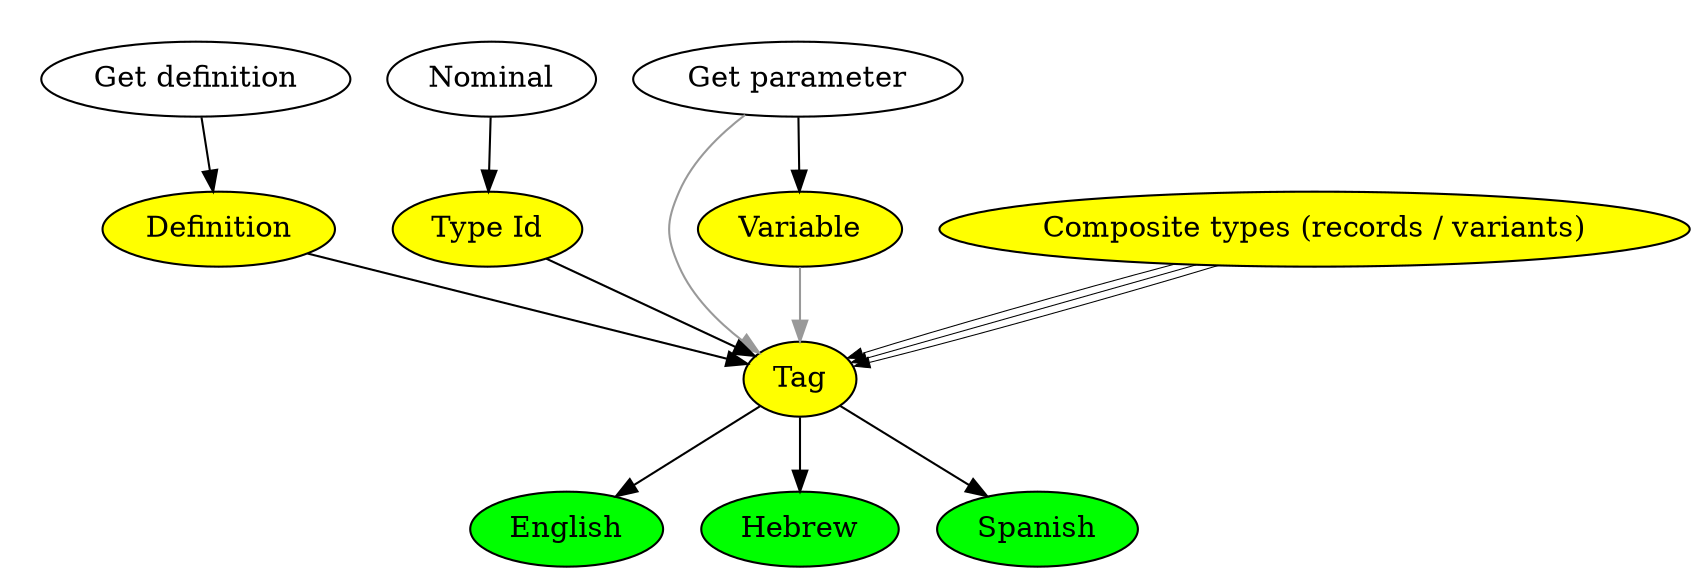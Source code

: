 digraph {
    subgraph cluster_getters {
        style="invis";
        GetDef;
        Nominal;
        GetParam;
    }
    GetDef                   [label="Get definition"];
    GetParam                 [label="Get parameter"];
    Nominal                  [label="Nominal"];
    Tag, Def, Var, Composites, TId [style=filled, fillcolor=yellow];
    TId                      [label="Type Id"];
    Def                      [label="Definition"];
    Var                      [label="Variable"];
    Composites               [label="Composite types (records / variants)"];
    English, Hebrew, Spanish [style=filled, fillcolor=green];
    Tag -> English, Spanish, Hebrew;
    Def, TId -> Tag;
    Composites -> Tag [penwidth=0.5, arrowsize=0.75];
    Composites -> Tag [penwidth=0.5, arrowsize=0.75];
    Composites -> Tag [penwidth=0.5, arrowsize=0.75];
    Var, GetParam -> Tag [color="#999999"];

    GetDef -> Def;
    GetParam -> Var;
    Nominal -> TId;
}